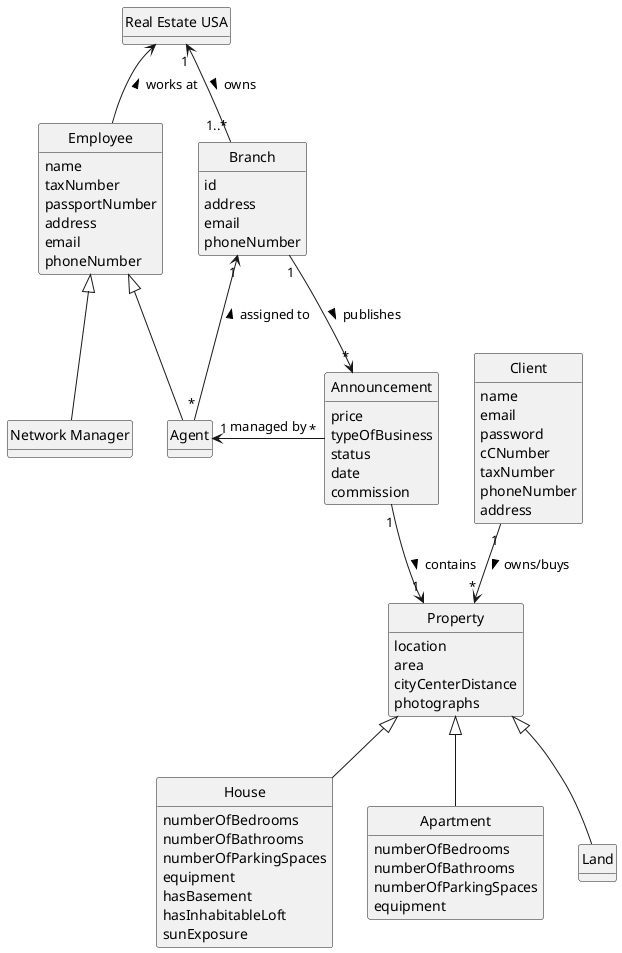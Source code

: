 @startuml
skinparam monochrome true
skinparam packageStyle rectangle
skinparam shadowing false

'left to right direction

skinparam classAttributeIconSize 0

hide circle
hide methods

class "Network Manager" as NetworkMan
class Agent


class Employee{
name
taxNumber
passportNumber
address
email
phoneNumber
}

class Announcement{
price
typeOfBusiness
status
date
commission
}

class Branch{
id
address
email
phoneNumber
}

class Property{
location
area
cityCenterDistance
photographs
}

class House{
numberOfBedrooms
numberOfBathrooms
numberOfParkingSpaces
equipment
hasBasement
hasInhabitableLoft
sunExposure
}

class Apartment{
numberOfBedrooms
numberOfBathrooms
numberOfParkingSpaces
equipment
}

class Land{
}

class Client{
name
email
password
cCNumber
taxNumber
phoneNumber
address
}

class "Real Estate USA"

"Real Estate USA" <-- Employee: works at <
"Real Estate USA" "1" <-- "1..*" Branch: owns >
Employee <|-- NetworkMan
Employee <|-- Agent
Branch "1" --> "*" Announcement: publishes >
Announcement "1" --> "1" Property: contains >
Client "1" --> "*" Property: owns/buys >
Agent "1" <- "*" Announcement: managed by
'Agent "*" <- "1" Branch: assigned to >
Branch "1" <-- "*" Agent: assigned to <

Property <|-- House
Property <|-- Apartment
Property <|-- Land



@enduml